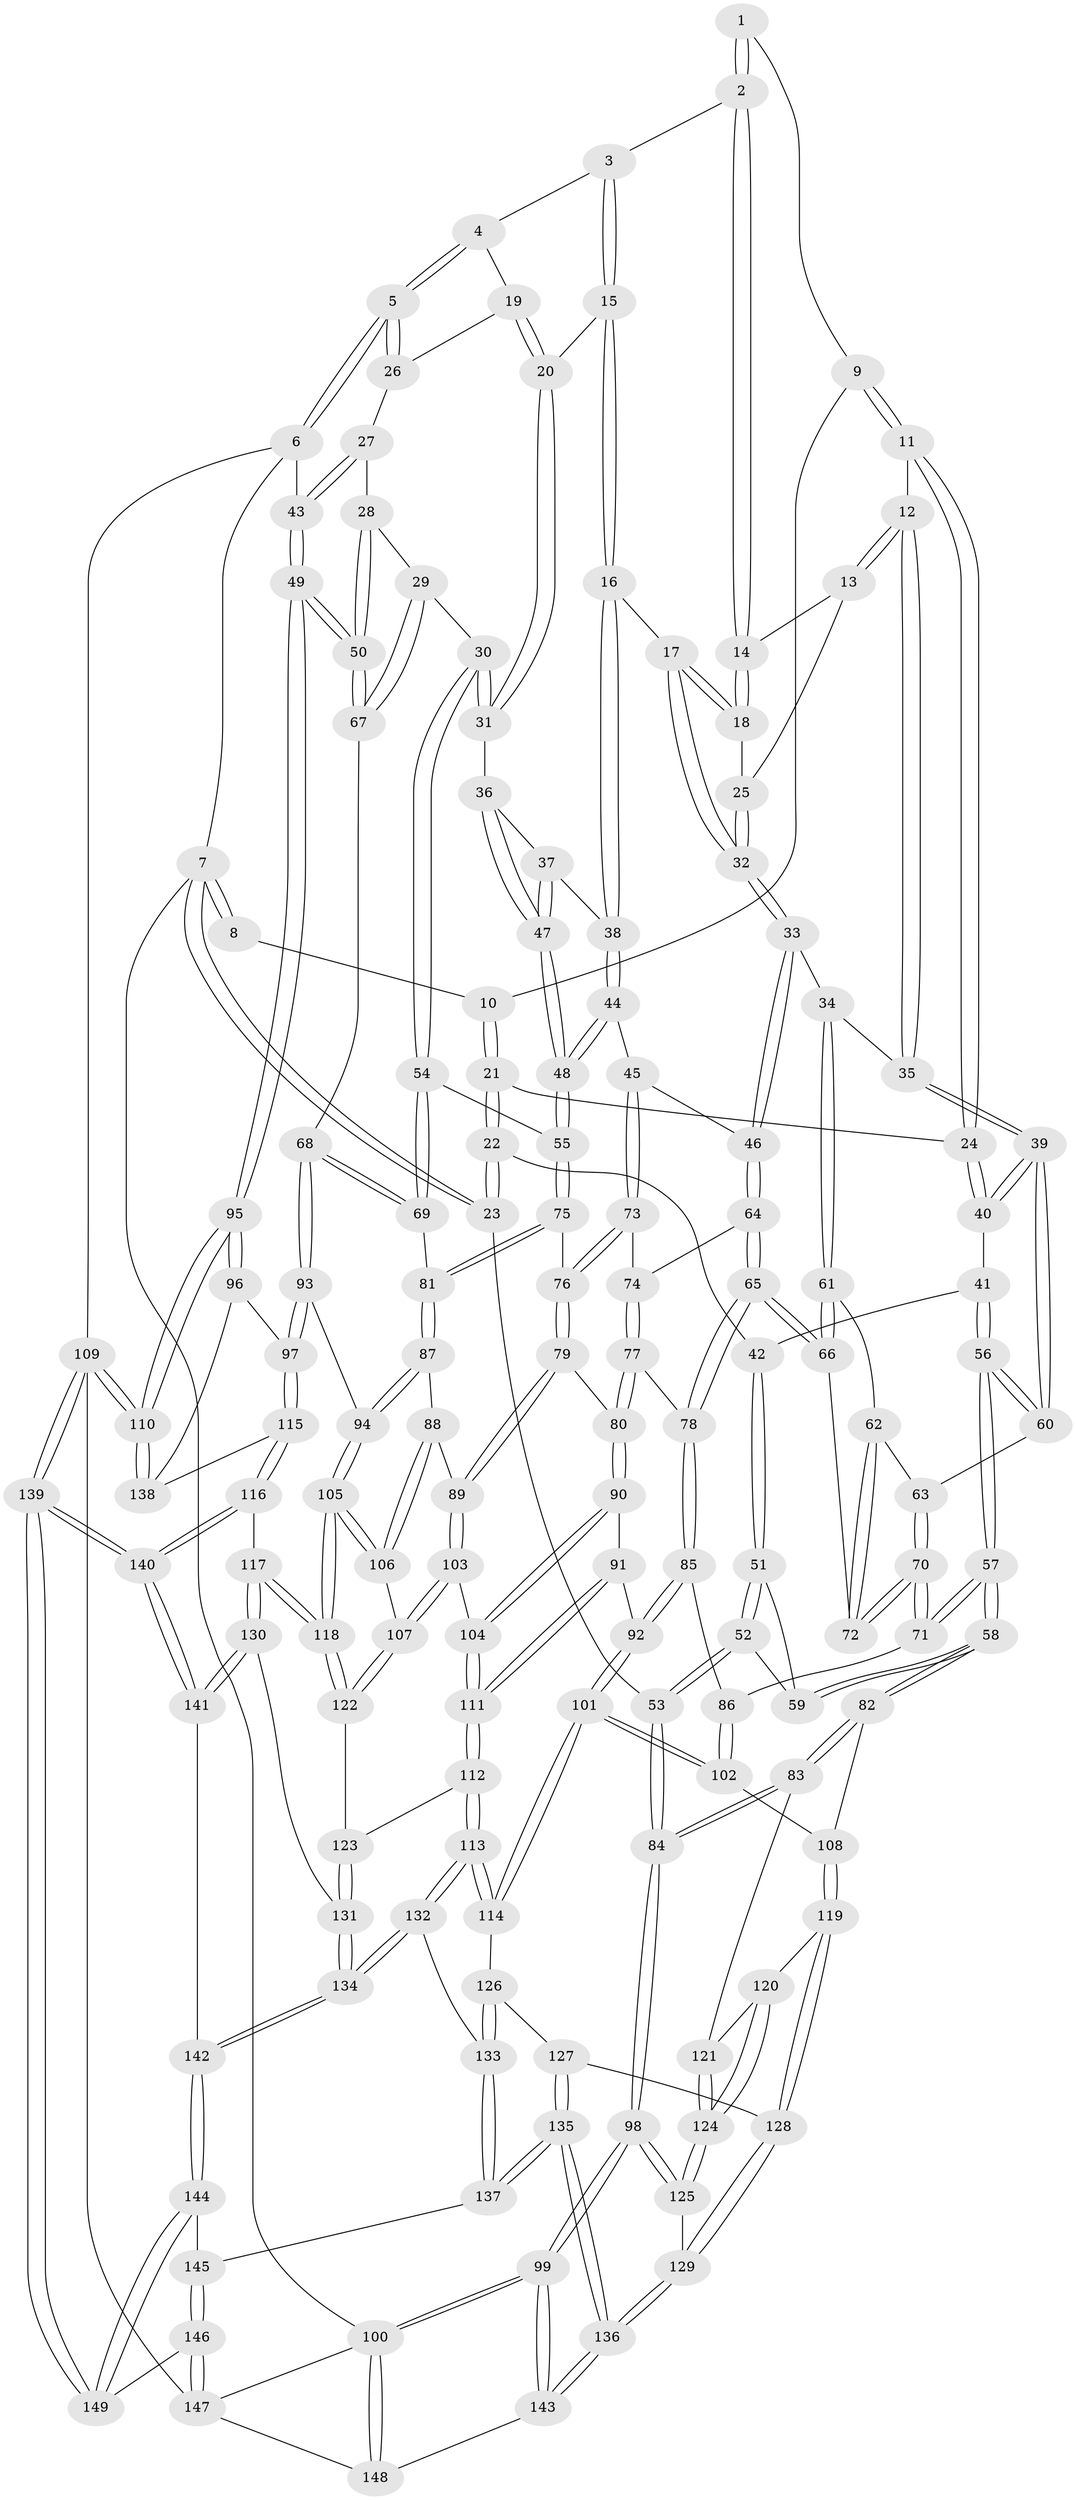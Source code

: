 // Generated by graph-tools (version 1.1) at 2025/27/03/15/25 16:27:56]
// undirected, 149 vertices, 369 edges
graph export_dot {
graph [start="1"]
  node [color=gray90,style=filled];
  1 [pos="+0.20396036014005028+0"];
  2 [pos="+0.41537561175529636+0"];
  3 [pos="+0.670062560652413+0"];
  4 [pos="+0.763701640691578+0"];
  5 [pos="+1+0"];
  6 [pos="+1+0"];
  7 [pos="+0+0"];
  8 [pos="+0.10223278075789327+0"];
  9 [pos="+0.21630399402254316+0.046407877365863305"];
  10 [pos="+0.16008772711170785+0.07231593049699529"];
  11 [pos="+0.2999119255902785+0.0884213355612917"];
  12 [pos="+0.3017182280826637+0.08769271501597832"];
  13 [pos="+0.3874578138945369+0"];
  14 [pos="+0.395413864760263+0"];
  15 [pos="+0.6803784678427718+0.011172921051874988"];
  16 [pos="+0.6471986602776678+0.0932798288804336"];
  17 [pos="+0.5769987018753607+0.11359272771531063"];
  18 [pos="+0.5618372776792697+0.10171537270249892"];
  19 [pos="+0.8534575982410584+0.0936168547346063"];
  20 [pos="+0.8083243531056513+0.10610155140886267"];
  21 [pos="+0.14510004576459068+0.10537066836092093"];
  22 [pos="+0.12609052376004795+0.11714710776220363"];
  23 [pos="+0+0.040069835325754755"];
  24 [pos="+0.2540520417572389+0.13003237049186722"];
  25 [pos="+0.4077735363484727+0.04493938032718621"];
  26 [pos="+0.8640145061557035+0.09291028307283859"];
  27 [pos="+0.9144254246553067+0.15121126928342962"];
  28 [pos="+0.9075497779561781+0.18894974379796028"];
  29 [pos="+0.8506346767323528+0.22556504102139088"];
  30 [pos="+0.8383848705825079+0.22412237264390664"];
  31 [pos="+0.8060720992741429+0.19820511020358855"];
  32 [pos="+0.4655598658587351+0.18030498903230513"];
  33 [pos="+0.4654317974256923+0.18097888036102175"];
  34 [pos="+0.44034772763799507+0.20215710101247972"];
  35 [pos="+0.3521522741481674+0.20391294021489742"];
  36 [pos="+0.7724203484694231+0.20215736421724073"];
  37 [pos="+0.6614468203788275+0.12008280811344249"];
  38 [pos="+0.6487990329535289+0.10061153296556881"];
  39 [pos="+0.3122778914844089+0.23490875307994125"];
  40 [pos="+0.24743673536693991+0.17469576189000202"];
  41 [pos="+0.1954072800671149+0.216402298682435"];
  42 [pos="+0.153032808368506+0.20593751435851348"];
  43 [pos="+1+0"];
  44 [pos="+0.5864341148612849+0.25667769990155376"];
  45 [pos="+0.5854267566589635+0.2570685033117244"];
  46 [pos="+0.522977734178406+0.23219184069230858"];
  47 [pos="+0.6938058001355474+0.2761255410541234"];
  48 [pos="+0.6919956602188274+0.28101773861593776"];
  49 [pos="+1+0.3235691027825657"];
  50 [pos="+1+0.3229899266417821"];
  51 [pos="+0.1336484868364772+0.22568244214230215"];
  52 [pos="+0+0.22399887993210527"];
  53 [pos="+0+0.19640484948976794"];
  54 [pos="+0.7745644433453762+0.3349842922654532"];
  55 [pos="+0.7079913003318824+0.3210670572553036"];
  56 [pos="+0.21894234327724574+0.26597746149471324"];
  57 [pos="+0.18379944813207189+0.41228109152436065"];
  58 [pos="+0.18197049989581032+0.41341363910395307"];
  59 [pos="+0.1251341395807304+0.3147942058713345"];
  60 [pos="+0.3081803014740761+0.24975157086821517"];
  61 [pos="+0.4310851607068531+0.24521686253935407"];
  62 [pos="+0.3276416018127985+0.2782860032543521"];
  63 [pos="+0.3098564465310308+0.2557732225978348"];
  64 [pos="+0.4985957832596623+0.3094496808449526"];
  65 [pos="+0.42540779848553123+0.36756234432812657"];
  66 [pos="+0.4161118063291365+0.35196028847144645"];
  67 [pos="+0.9360023538739344+0.35922352453684153"];
  68 [pos="+0.8743983558542612+0.40332680548846805"];
  69 [pos="+0.8091476406685001+0.37110739754223054"];
  70 [pos="+0.23678980611914438+0.37499349315996594"];
  71 [pos="+0.1847206651984627+0.4120765170732903"];
  72 [pos="+0.35920028063753023+0.3284709590159728"];
  73 [pos="+0.5743027466006057+0.3090393285487029"];
  74 [pos="+0.5590419574989844+0.32304159306598074"];
  75 [pos="+0.6718185688688663+0.3735097667973682"];
  76 [pos="+0.6467617302085831+0.38847334275742046"];
  77 [pos="+0.5460139006495377+0.35225436696538387"];
  78 [pos="+0.4271609920774185+0.37464524283204276"];
  79 [pos="+0.6037308102368334+0.4476967382542265"];
  80 [pos="+0.5914144224459141+0.45041755102289155"];
  81 [pos="+0.7352665402048965+0.43930919282624803"];
  82 [pos="+0.16448839356450484+0.440066588415286"];
  83 [pos="+0.03967701420528347+0.495881372923648"];
  84 [pos="+0+0.5190529796490466"];
  85 [pos="+0.4262510174845047+0.4228848637416916"];
  86 [pos="+0.37590532835586515+0.4441739265480018"];
  87 [pos="+0.7364303035429064+0.4606194970319727"];
  88 [pos="+0.6950520236210085+0.49292719808000257"];
  89 [pos="+0.657036626644405+0.48964512461545673"];
  90 [pos="+0.5636094235630824+0.46674611257537874"];
  91 [pos="+0.5115752898860245+0.4837915154381618"];
  92 [pos="+0.47539171214316944+0.47085394176771517"];
  93 [pos="+0.8598711531176674+0.49550747228746456"];
  94 [pos="+0.8376628323581243+0.5067573228268326"];
  95 [pos="+1+0.566088288617572"];
  96 [pos="+1+0.5724839545707879"];
  97 [pos="+0.9642289479382953+0.5773626603660661"];
  98 [pos="+0+0.6707639340364612"];
  99 [pos="+0+0.8544631072295078"];
  100 [pos="+0+1"];
  101 [pos="+0.3675479965032211+0.6362188331394696"];
  102 [pos="+0.31570113559197965+0.5796852038080088"];
  103 [pos="+0.6507802736805948+0.5878697656620847"];
  104 [pos="+0.6249294592802764+0.5930196351592599"];
  105 [pos="+0.7834018612937669+0.5710130973242246"];
  106 [pos="+0.7194553151783863+0.5288737775031688"];
  107 [pos="+0.6591529938765435+0.5916418532579968"];
  108 [pos="+0.25960064892212775+0.5614391675424013"];
  109 [pos="+1+1"];
  110 [pos="+1+1"];
  111 [pos="+0.5344686198667631+0.64996788073913"];
  112 [pos="+0.5296220329532594+0.6621497700801693"];
  113 [pos="+0.521642718543092+0.666080257699072"];
  114 [pos="+0.3699896836480313+0.6429349386880517"];
  115 [pos="+0.845822631433049+0.7210595076235379"];
  116 [pos="+0.830720348810904+0.7261804782152114"];
  117 [pos="+0.780220182580003+0.7230998717684025"];
  118 [pos="+0.7610271879661411+0.6617501650738276"];
  119 [pos="+0.1995232623448642+0.6430020919150298"];
  120 [pos="+0.19658606877844298+0.6419276903096482"];
  121 [pos="+0.13730085772684597+0.6184507834798572"];
  122 [pos="+0.7127314583429586+0.6335278788026364"];
  123 [pos="+0.5575754263742012+0.6805562573839977"];
  124 [pos="+0.11620855812051774+0.6869614073563219"];
  125 [pos="+0.09598808110327803+0.7447070165804036"];
  126 [pos="+0.3558452919025455+0.6712804231595904"];
  127 [pos="+0.34354395541051225+0.6856609881178103"];
  128 [pos="+0.20540246762159833+0.6705897904583897"];
  129 [pos="+0.16600770053351016+0.7846278729756955"];
  130 [pos="+0.757303825174699+0.746067893617139"];
  131 [pos="+0.6264956887587426+0.7373360290083504"];
  132 [pos="+0.4809512770069199+0.8092184281230751"];
  133 [pos="+0.4635142072128697+0.8168607795816439"];
  134 [pos="+0.5678727944193886+0.8487243589894476"];
  135 [pos="+0.2797454744767514+0.8354178033328992"];
  136 [pos="+0.2258026200594652+0.8760107407035768"];
  137 [pos="+0.44517270112374363+0.8326376643690814"];
  138 [pos="+0.9238073836429641+0.7436107855891866"];
  139 [pos="+1+1"];
  140 [pos="+1+1"];
  141 [pos="+0.7382641145141965+0.8359138178929477"];
  142 [pos="+0.6169647503919848+0.9319514402404984"];
  143 [pos="+0.22531658035393518+0.8783115513070859"];
  144 [pos="+0.6137548189355747+0.9477141691523233"];
  145 [pos="+0.4508948720038823+0.9032221473793375"];
  146 [pos="+0.3383725137838924+1"];
  147 [pos="+0.2954498775314092+1"];
  148 [pos="+0.22690554100818458+0.9191782441284133"];
  149 [pos="+0.6135947092449187+1"];
  1 -- 2;
  1 -- 2;
  1 -- 9;
  2 -- 3;
  2 -- 14;
  2 -- 14;
  3 -- 4;
  3 -- 15;
  3 -- 15;
  4 -- 5;
  4 -- 5;
  4 -- 19;
  5 -- 6;
  5 -- 6;
  5 -- 26;
  5 -- 26;
  6 -- 7;
  6 -- 43;
  6 -- 109;
  7 -- 8;
  7 -- 8;
  7 -- 23;
  7 -- 23;
  7 -- 100;
  8 -- 10;
  9 -- 10;
  9 -- 11;
  9 -- 11;
  10 -- 21;
  10 -- 21;
  11 -- 12;
  11 -- 24;
  11 -- 24;
  12 -- 13;
  12 -- 13;
  12 -- 35;
  12 -- 35;
  13 -- 14;
  13 -- 25;
  14 -- 18;
  14 -- 18;
  15 -- 16;
  15 -- 16;
  15 -- 20;
  16 -- 17;
  16 -- 38;
  16 -- 38;
  17 -- 18;
  17 -- 18;
  17 -- 32;
  17 -- 32;
  18 -- 25;
  19 -- 20;
  19 -- 20;
  19 -- 26;
  20 -- 31;
  20 -- 31;
  21 -- 22;
  21 -- 22;
  21 -- 24;
  22 -- 23;
  22 -- 23;
  22 -- 42;
  23 -- 53;
  24 -- 40;
  24 -- 40;
  25 -- 32;
  25 -- 32;
  26 -- 27;
  27 -- 28;
  27 -- 43;
  27 -- 43;
  28 -- 29;
  28 -- 50;
  28 -- 50;
  29 -- 30;
  29 -- 67;
  29 -- 67;
  30 -- 31;
  30 -- 31;
  30 -- 54;
  30 -- 54;
  31 -- 36;
  32 -- 33;
  32 -- 33;
  33 -- 34;
  33 -- 46;
  33 -- 46;
  34 -- 35;
  34 -- 61;
  34 -- 61;
  35 -- 39;
  35 -- 39;
  36 -- 37;
  36 -- 47;
  36 -- 47;
  37 -- 38;
  37 -- 47;
  37 -- 47;
  38 -- 44;
  38 -- 44;
  39 -- 40;
  39 -- 40;
  39 -- 60;
  39 -- 60;
  40 -- 41;
  41 -- 42;
  41 -- 56;
  41 -- 56;
  42 -- 51;
  42 -- 51;
  43 -- 49;
  43 -- 49;
  44 -- 45;
  44 -- 48;
  44 -- 48;
  45 -- 46;
  45 -- 73;
  45 -- 73;
  46 -- 64;
  46 -- 64;
  47 -- 48;
  47 -- 48;
  48 -- 55;
  48 -- 55;
  49 -- 50;
  49 -- 50;
  49 -- 95;
  49 -- 95;
  50 -- 67;
  50 -- 67;
  51 -- 52;
  51 -- 52;
  51 -- 59;
  52 -- 53;
  52 -- 53;
  52 -- 59;
  53 -- 84;
  53 -- 84;
  54 -- 55;
  54 -- 69;
  54 -- 69;
  55 -- 75;
  55 -- 75;
  56 -- 57;
  56 -- 57;
  56 -- 60;
  56 -- 60;
  57 -- 58;
  57 -- 58;
  57 -- 71;
  57 -- 71;
  58 -- 59;
  58 -- 59;
  58 -- 82;
  58 -- 82;
  60 -- 63;
  61 -- 62;
  61 -- 66;
  61 -- 66;
  62 -- 63;
  62 -- 72;
  62 -- 72;
  63 -- 70;
  63 -- 70;
  64 -- 65;
  64 -- 65;
  64 -- 74;
  65 -- 66;
  65 -- 66;
  65 -- 78;
  65 -- 78;
  66 -- 72;
  67 -- 68;
  68 -- 69;
  68 -- 69;
  68 -- 93;
  68 -- 93;
  69 -- 81;
  70 -- 71;
  70 -- 71;
  70 -- 72;
  70 -- 72;
  71 -- 86;
  73 -- 74;
  73 -- 76;
  73 -- 76;
  74 -- 77;
  74 -- 77;
  75 -- 76;
  75 -- 81;
  75 -- 81;
  76 -- 79;
  76 -- 79;
  77 -- 78;
  77 -- 80;
  77 -- 80;
  78 -- 85;
  78 -- 85;
  79 -- 80;
  79 -- 89;
  79 -- 89;
  80 -- 90;
  80 -- 90;
  81 -- 87;
  81 -- 87;
  82 -- 83;
  82 -- 83;
  82 -- 108;
  83 -- 84;
  83 -- 84;
  83 -- 121;
  84 -- 98;
  84 -- 98;
  85 -- 86;
  85 -- 92;
  85 -- 92;
  86 -- 102;
  86 -- 102;
  87 -- 88;
  87 -- 94;
  87 -- 94;
  88 -- 89;
  88 -- 106;
  88 -- 106;
  89 -- 103;
  89 -- 103;
  90 -- 91;
  90 -- 104;
  90 -- 104;
  91 -- 92;
  91 -- 111;
  91 -- 111;
  92 -- 101;
  92 -- 101;
  93 -- 94;
  93 -- 97;
  93 -- 97;
  94 -- 105;
  94 -- 105;
  95 -- 96;
  95 -- 96;
  95 -- 110;
  95 -- 110;
  96 -- 97;
  96 -- 138;
  97 -- 115;
  97 -- 115;
  98 -- 99;
  98 -- 99;
  98 -- 125;
  98 -- 125;
  99 -- 100;
  99 -- 100;
  99 -- 143;
  99 -- 143;
  100 -- 148;
  100 -- 148;
  100 -- 147;
  101 -- 102;
  101 -- 102;
  101 -- 114;
  101 -- 114;
  102 -- 108;
  103 -- 104;
  103 -- 107;
  103 -- 107;
  104 -- 111;
  104 -- 111;
  105 -- 106;
  105 -- 106;
  105 -- 118;
  105 -- 118;
  106 -- 107;
  107 -- 122;
  107 -- 122;
  108 -- 119;
  108 -- 119;
  109 -- 110;
  109 -- 110;
  109 -- 139;
  109 -- 139;
  109 -- 147;
  110 -- 138;
  110 -- 138;
  111 -- 112;
  111 -- 112;
  112 -- 113;
  112 -- 113;
  112 -- 123;
  113 -- 114;
  113 -- 114;
  113 -- 132;
  113 -- 132;
  114 -- 126;
  115 -- 116;
  115 -- 116;
  115 -- 138;
  116 -- 117;
  116 -- 140;
  116 -- 140;
  117 -- 118;
  117 -- 118;
  117 -- 130;
  117 -- 130;
  118 -- 122;
  118 -- 122;
  119 -- 120;
  119 -- 128;
  119 -- 128;
  120 -- 121;
  120 -- 124;
  120 -- 124;
  121 -- 124;
  121 -- 124;
  122 -- 123;
  123 -- 131;
  123 -- 131;
  124 -- 125;
  124 -- 125;
  125 -- 129;
  126 -- 127;
  126 -- 133;
  126 -- 133;
  127 -- 128;
  127 -- 135;
  127 -- 135;
  128 -- 129;
  128 -- 129;
  129 -- 136;
  129 -- 136;
  130 -- 131;
  130 -- 141;
  130 -- 141;
  131 -- 134;
  131 -- 134;
  132 -- 133;
  132 -- 134;
  132 -- 134;
  133 -- 137;
  133 -- 137;
  134 -- 142;
  134 -- 142;
  135 -- 136;
  135 -- 136;
  135 -- 137;
  135 -- 137;
  136 -- 143;
  136 -- 143;
  137 -- 145;
  139 -- 140;
  139 -- 140;
  139 -- 149;
  139 -- 149;
  140 -- 141;
  140 -- 141;
  141 -- 142;
  142 -- 144;
  142 -- 144;
  143 -- 148;
  144 -- 145;
  144 -- 149;
  144 -- 149;
  145 -- 146;
  145 -- 146;
  146 -- 147;
  146 -- 147;
  146 -- 149;
  147 -- 148;
}
